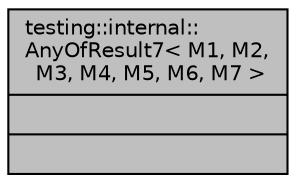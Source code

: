 digraph "testing::internal::AnyOfResult7&lt; M1, M2, M3, M4, M5, M6, M7 &gt;"
{
  edge [fontname="Helvetica",fontsize="10",labelfontname="Helvetica",labelfontsize="10"];
  node [fontname="Helvetica",fontsize="10",shape=record];
  Node1 [label="{testing::internal::\lAnyOfResult7\< M1, M2,\l M3, M4, M5, M6, M7 \>\n||}",height=0.2,width=0.4,color="black", fillcolor="grey75", style="filled", fontcolor="black"];
}
